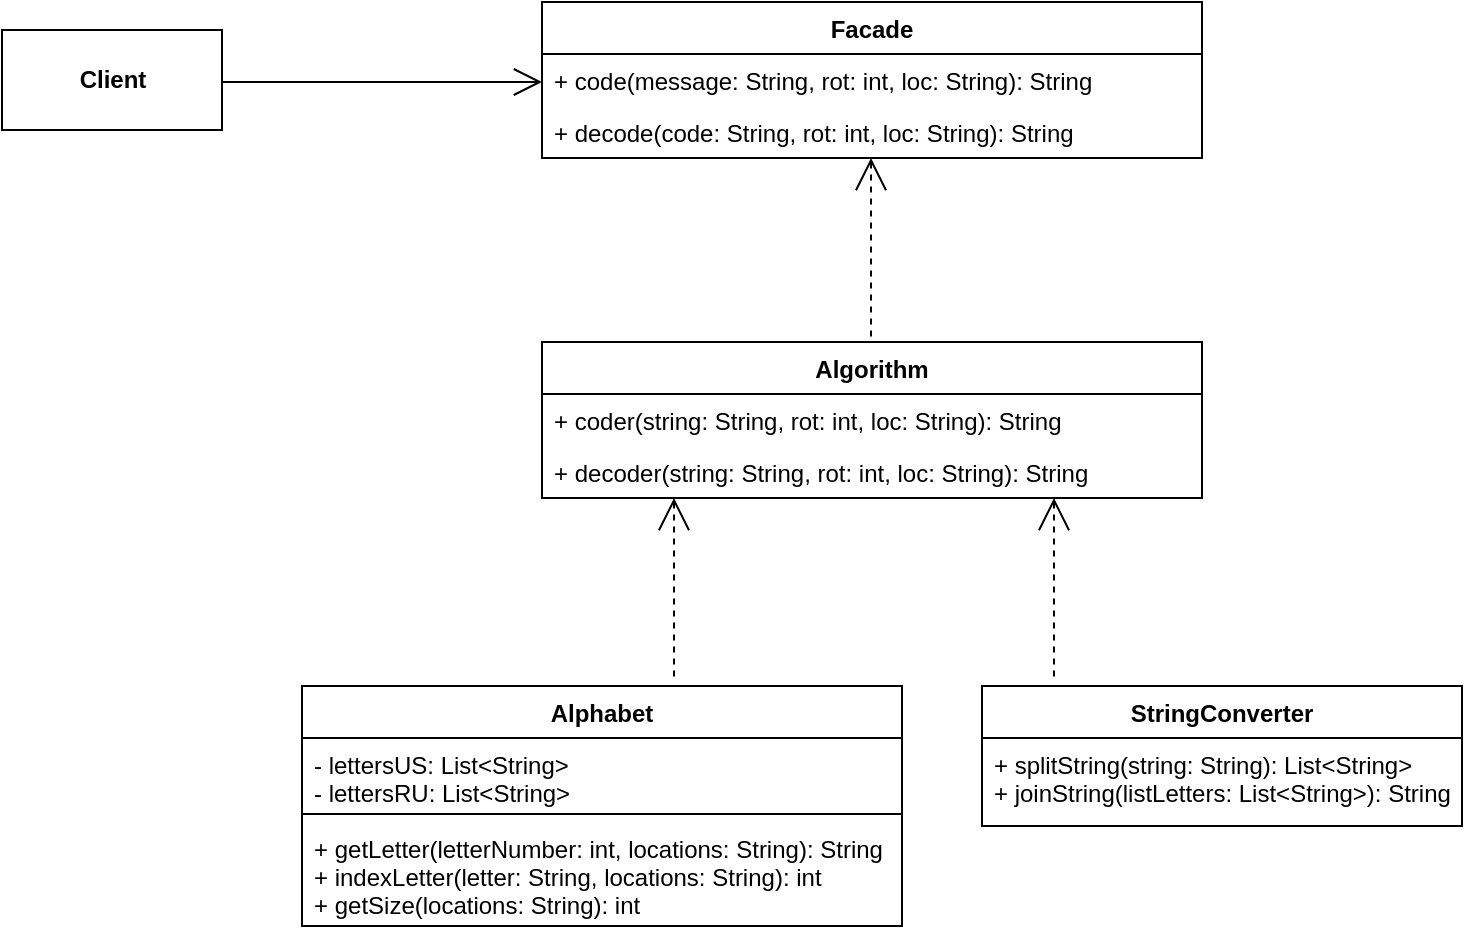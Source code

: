 <mxfile>
    <diagram id="W3sKJhGVyZMGLO9EUQPB" name="Страница 1">
        <mxGraphModel dx="878" dy="482" grid="1" gridSize="10" guides="1" tooltips="1" connect="1" arrows="1" fold="1" page="1" pageScale="1" pageWidth="827" pageHeight="1169" math="0" shadow="0">
            <root>
                <mxCell id="0"/>
                <mxCell id="1" parent="0"/>
                <mxCell id="YvxvjW41JKA7euTj-N2m-1" value="&lt;b&gt;Client&lt;/b&gt;" style="html=1;" parent="1" vertex="1">
                    <mxGeometry x="80" y="214" width="110" height="50" as="geometry"/>
                </mxCell>
                <mxCell id="YvxvjW41JKA7euTj-N2m-6" value="Facade" style="swimlane;fontStyle=1;childLayout=stackLayout;horizontal=1;startSize=26;fillColor=none;horizontalStack=0;resizeParent=1;resizeParentMax=0;resizeLast=0;collapsible=1;marginBottom=0;" parent="1" vertex="1">
                    <mxGeometry x="350" y="200" width="330" height="78" as="geometry"/>
                </mxCell>
                <mxCell id="YvxvjW41JKA7euTj-N2m-7" value="+ code(message: String, rot: int, loc: String): String" style="text;strokeColor=none;fillColor=none;align=left;verticalAlign=top;spacingLeft=4;spacingRight=4;overflow=hidden;rotatable=0;points=[[0,0.5],[1,0.5]];portConstraint=eastwest;" parent="YvxvjW41JKA7euTj-N2m-6" vertex="1">
                    <mxGeometry y="26" width="330" height="26" as="geometry"/>
                </mxCell>
                <mxCell id="YvxvjW41JKA7euTj-N2m-8" value="+ decode(code: String, rot: int, loc: String): String" style="text;strokeColor=none;fillColor=none;align=left;verticalAlign=top;spacingLeft=4;spacingRight=4;overflow=hidden;rotatable=0;points=[[0,0.5],[1,0.5]];portConstraint=eastwest;" parent="YvxvjW41JKA7euTj-N2m-6" vertex="1">
                    <mxGeometry y="52" width="330" height="26" as="geometry"/>
                </mxCell>
                <mxCell id="YvxvjW41JKA7euTj-N2m-10" value="" style="endArrow=open;endFill=1;endSize=12;html=1;" parent="1" edge="1">
                    <mxGeometry width="160" relative="1" as="geometry">
                        <mxPoint x="190" y="240" as="sourcePoint"/>
                        <mxPoint x="350" y="240" as="targetPoint"/>
                    </mxGeometry>
                </mxCell>
                <mxCell id="YvxvjW41JKA7euTj-N2m-11" value="" style="endArrow=none;html=1;endSize=12;startArrow=open;startSize=14;startFill=0;edgeStyle=orthogonalEdgeStyle;align=left;verticalAlign=bottom;endFill=0;dashed=1;" parent="1" edge="1">
                    <mxGeometry x="-1" y="3" relative="1" as="geometry">
                        <mxPoint x="514.5" y="278" as="sourcePoint"/>
                        <mxPoint x="514.5" y="370" as="targetPoint"/>
                    </mxGeometry>
                </mxCell>
                <mxCell id="YvxvjW41JKA7euTj-N2m-13" value="Algorithm" style="swimlane;fontStyle=1;childLayout=stackLayout;horizontal=1;startSize=26;fillColor=none;horizontalStack=0;resizeParent=1;resizeParentMax=0;resizeLast=0;collapsible=1;marginBottom=0;" parent="1" vertex="1">
                    <mxGeometry x="350" y="370" width="330" height="78" as="geometry"/>
                </mxCell>
                <mxCell id="YvxvjW41JKA7euTj-N2m-14" value="+ coder(string: String, rot: int, loc: String): String" style="text;strokeColor=none;fillColor=none;align=left;verticalAlign=top;spacingLeft=4;spacingRight=4;overflow=hidden;rotatable=0;points=[[0,0.5],[1,0.5]];portConstraint=eastwest;" parent="YvxvjW41JKA7euTj-N2m-13" vertex="1">
                    <mxGeometry y="26" width="330" height="26" as="geometry"/>
                </mxCell>
                <mxCell id="YvxvjW41JKA7euTj-N2m-15" value="+ decoder(string: String, rot: int, loc: String): String" style="text;strokeColor=none;fillColor=none;align=left;verticalAlign=top;spacingLeft=4;spacingRight=4;overflow=hidden;rotatable=0;points=[[0,0.5],[1,0.5]];portConstraint=eastwest;" parent="YvxvjW41JKA7euTj-N2m-13" vertex="1">
                    <mxGeometry y="52" width="330" height="26" as="geometry"/>
                </mxCell>
                <mxCell id="YvxvjW41JKA7euTj-N2m-16" value="" style="endArrow=none;html=1;endSize=12;startArrow=open;startSize=14;startFill=0;edgeStyle=orthogonalEdgeStyle;align=left;verticalAlign=bottom;endFill=0;dashed=1;" parent="1" edge="1">
                    <mxGeometry x="-1" y="3" relative="1" as="geometry">
                        <mxPoint x="416" y="448" as="sourcePoint"/>
                        <mxPoint x="416" y="540" as="targetPoint"/>
                    </mxGeometry>
                </mxCell>
                <mxCell id="YvxvjW41JKA7euTj-N2m-17" value="" style="endArrow=none;html=1;endSize=12;startArrow=open;startSize=14;startFill=0;edgeStyle=orthogonalEdgeStyle;align=left;verticalAlign=bottom;endFill=0;dashed=1;" parent="1" edge="1">
                    <mxGeometry x="-1" y="3" relative="1" as="geometry">
                        <mxPoint x="606" y="448" as="sourcePoint"/>
                        <mxPoint x="606" y="540" as="targetPoint"/>
                    </mxGeometry>
                </mxCell>
                <mxCell id="YvxvjW41JKA7euTj-N2m-18" value="Alphabet" style="swimlane;fontStyle=1;align=center;verticalAlign=top;childLayout=stackLayout;horizontal=1;startSize=26;horizontalStack=0;resizeParent=1;resizeParentMax=0;resizeLast=0;collapsible=1;marginBottom=0;" parent="1" vertex="1">
                    <mxGeometry x="230" y="542" width="300" height="120" as="geometry"/>
                </mxCell>
                <mxCell id="YvxvjW41JKA7euTj-N2m-19" value="- lettersUS: List&lt;String&gt;&#10;- lettersRU: List&lt;String&gt;" style="text;strokeColor=none;fillColor=none;align=left;verticalAlign=top;spacingLeft=4;spacingRight=4;overflow=hidden;rotatable=0;points=[[0,0.5],[1,0.5]];portConstraint=eastwest;" parent="YvxvjW41JKA7euTj-N2m-18" vertex="1">
                    <mxGeometry y="26" width="300" height="34" as="geometry"/>
                </mxCell>
                <mxCell id="YvxvjW41JKA7euTj-N2m-20" value="" style="line;strokeWidth=1;fillColor=none;align=left;verticalAlign=middle;spacingTop=-1;spacingLeft=3;spacingRight=3;rotatable=0;labelPosition=right;points=[];portConstraint=eastwest;" parent="YvxvjW41JKA7euTj-N2m-18" vertex="1">
                    <mxGeometry y="60" width="300" height="8" as="geometry"/>
                </mxCell>
                <mxCell id="YvxvjW41JKA7euTj-N2m-21" value="+ getLetter(letterNumber: int, locations: String): String&#10;+ indexLetter(letter: String, locations: String): int&#10;+ getSize(locations: String): int" style="text;strokeColor=none;fillColor=none;align=left;verticalAlign=top;spacingLeft=4;spacingRight=4;overflow=hidden;rotatable=0;points=[[0,0.5],[1,0.5]];portConstraint=eastwest;" parent="YvxvjW41JKA7euTj-N2m-18" vertex="1">
                    <mxGeometry y="68" width="300" height="52" as="geometry"/>
                </mxCell>
                <mxCell id="YvxvjW41JKA7euTj-N2m-22" value="StringConverter" style="swimlane;fontStyle=1;align=center;verticalAlign=top;childLayout=stackLayout;horizontal=1;startSize=26;horizontalStack=0;resizeParent=1;resizeParentMax=0;resizeLast=0;collapsible=1;marginBottom=0;" parent="1" vertex="1">
                    <mxGeometry x="570" y="542" width="240" height="70" as="geometry"/>
                </mxCell>
                <mxCell id="YvxvjW41JKA7euTj-N2m-23" value="+ splitString(string: String): List&lt;String&gt;&#10;+ joinString(listLetters: List&lt;String&gt;): String" style="text;strokeColor=none;fillColor=none;align=left;verticalAlign=top;spacingLeft=4;spacingRight=4;overflow=hidden;rotatable=0;points=[[0,0.5],[1,0.5]];portConstraint=eastwest;" parent="YvxvjW41JKA7euTj-N2m-22" vertex="1">
                    <mxGeometry y="26" width="240" height="44" as="geometry"/>
                </mxCell>
            </root>
        </mxGraphModel>
    </diagram>
</mxfile>